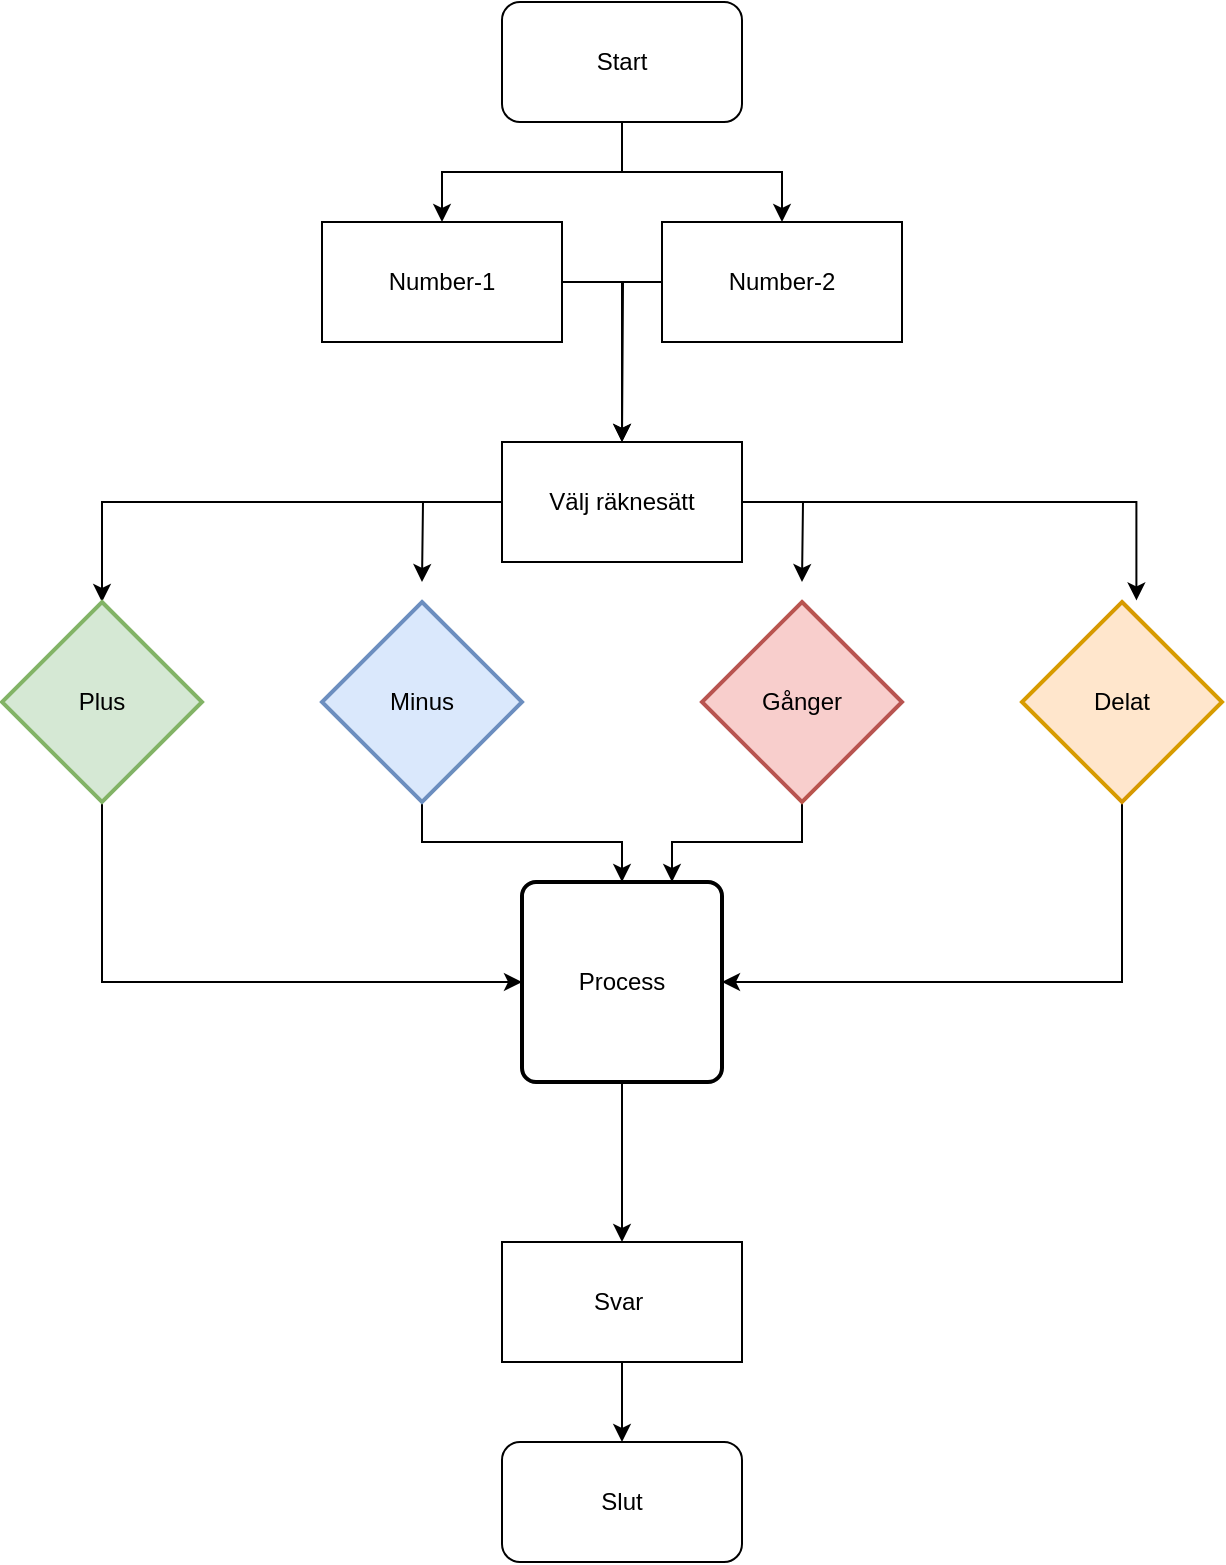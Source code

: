 <mxfile version="21.7.5" type="google">
  <diagram name="Sida-1" id="rnBqIGrtlZa6m03sdyxq">
    <mxGraphModel grid="1" page="1" gridSize="10" guides="1" tooltips="1" connect="1" arrows="1" fold="1" pageScale="1" pageWidth="827" pageHeight="1169" math="0" shadow="0">
      <root>
        <mxCell id="0" />
        <mxCell id="1" parent="0" />
        <mxCell id="eKW9c_a5zmDSxQZKaiov-18" style="edgeStyle=orthogonalEdgeStyle;rounded=0;orthogonalLoop=1;jettySize=auto;html=1;entryX=0.5;entryY=0;entryDx=0;entryDy=0;" edge="1" parent="1" source="eKW9c_a5zmDSxQZKaiov-1" target="eKW9c_a5zmDSxQZKaiov-16">
          <mxGeometry relative="1" as="geometry" />
        </mxCell>
        <mxCell id="eKW9c_a5zmDSxQZKaiov-19" style="edgeStyle=orthogonalEdgeStyle;rounded=0;orthogonalLoop=1;jettySize=auto;html=1;entryX=0.5;entryY=0;entryDx=0;entryDy=0;" edge="1" parent="1" source="eKW9c_a5zmDSxQZKaiov-1" target="eKW9c_a5zmDSxQZKaiov-17">
          <mxGeometry relative="1" as="geometry" />
        </mxCell>
        <mxCell id="eKW9c_a5zmDSxQZKaiov-1" value="Start" style="rounded=1;whiteSpace=wrap;html=1;" vertex="1" parent="1">
          <mxGeometry x="300" y="70" width="120" height="60" as="geometry" />
        </mxCell>
        <mxCell id="eKW9c_a5zmDSxQZKaiov-2" value="Slut" style="rounded=1;whiteSpace=wrap;html=1;" vertex="1" parent="1">
          <mxGeometry x="300" y="790" width="120" height="60" as="geometry" />
        </mxCell>
        <mxCell id="eKW9c_a5zmDSxQZKaiov-21" style="edgeStyle=orthogonalEdgeStyle;rounded=0;orthogonalLoop=1;jettySize=auto;html=1;" edge="1" parent="1" source="eKW9c_a5zmDSxQZKaiov-16">
          <mxGeometry relative="1" as="geometry">
            <mxPoint x="360" y="290" as="targetPoint" />
          </mxGeometry>
        </mxCell>
        <mxCell id="eKW9c_a5zmDSxQZKaiov-16" value="Number-1" style="rounded=0;whiteSpace=wrap;html=1;" vertex="1" parent="1">
          <mxGeometry x="210" y="180" width="120" height="60" as="geometry" />
        </mxCell>
        <mxCell id="eKW9c_a5zmDSxQZKaiov-22" style="edgeStyle=orthogonalEdgeStyle;rounded=0;orthogonalLoop=1;jettySize=auto;html=1;" edge="1" parent="1" source="eKW9c_a5zmDSxQZKaiov-17">
          <mxGeometry relative="1" as="geometry">
            <mxPoint x="360" y="290" as="targetPoint" />
          </mxGeometry>
        </mxCell>
        <mxCell id="eKW9c_a5zmDSxQZKaiov-17" value="Number-2" style="rounded=0;whiteSpace=wrap;html=1;" vertex="1" parent="1">
          <mxGeometry x="380" y="180" width="120" height="60" as="geometry" />
        </mxCell>
        <mxCell id="eKW9c_a5zmDSxQZKaiov-48" value="" style="edgeStyle=orthogonalEdgeStyle;rounded=0;orthogonalLoop=1;jettySize=auto;html=1;" edge="1" parent="1" source="eKW9c_a5zmDSxQZKaiov-46" target="eKW9c_a5zmDSxQZKaiov-2">
          <mxGeometry relative="1" as="geometry" />
        </mxCell>
        <mxCell id="eKW9c_a5zmDSxQZKaiov-46" value="Svar&amp;nbsp;" style="rounded=0;whiteSpace=wrap;html=1;" vertex="1" parent="1">
          <mxGeometry x="300" y="690" width="120" height="60" as="geometry" />
        </mxCell>
        <mxCell id="eKW9c_a5zmDSxQZKaiov-55" style="edgeStyle=orthogonalEdgeStyle;rounded=0;orthogonalLoop=1;jettySize=auto;html=1;entryX=0.5;entryY=0;entryDx=0;entryDy=0;entryPerimeter=0;" edge="1" parent="1" source="eKW9c_a5zmDSxQZKaiov-50" target="eKW9c_a5zmDSxQZKaiov-51">
          <mxGeometry relative="1" as="geometry" />
        </mxCell>
        <mxCell id="eKW9c_a5zmDSxQZKaiov-56" style="edgeStyle=orthogonalEdgeStyle;rounded=0;orthogonalLoop=1;jettySize=auto;html=1;" edge="1" parent="1" source="eKW9c_a5zmDSxQZKaiov-50">
          <mxGeometry relative="1" as="geometry">
            <mxPoint x="260" y="360" as="targetPoint" />
          </mxGeometry>
        </mxCell>
        <mxCell id="eKW9c_a5zmDSxQZKaiov-57" style="edgeStyle=orthogonalEdgeStyle;rounded=0;orthogonalLoop=1;jettySize=auto;html=1;" edge="1" parent="1" source="eKW9c_a5zmDSxQZKaiov-50">
          <mxGeometry relative="1" as="geometry">
            <mxPoint x="450" y="360" as="targetPoint" />
          </mxGeometry>
        </mxCell>
        <mxCell id="eKW9c_a5zmDSxQZKaiov-58" style="edgeStyle=orthogonalEdgeStyle;rounded=0;orthogonalLoop=1;jettySize=auto;html=1;entryX=0.572;entryY=-0.008;entryDx=0;entryDy=0;entryPerimeter=0;" edge="1" parent="1" source="eKW9c_a5zmDSxQZKaiov-50" target="eKW9c_a5zmDSxQZKaiov-54">
          <mxGeometry relative="1" as="geometry" />
        </mxCell>
        <mxCell id="eKW9c_a5zmDSxQZKaiov-50" value="Välj räknesätt" style="rounded=0;whiteSpace=wrap;html=1;" vertex="1" parent="1">
          <mxGeometry x="300" y="290" width="120" height="60" as="geometry" />
        </mxCell>
        <mxCell id="eKW9c_a5zmDSxQZKaiov-60" style="edgeStyle=orthogonalEdgeStyle;rounded=0;orthogonalLoop=1;jettySize=auto;html=1;entryX=0;entryY=0.5;entryDx=0;entryDy=0;" edge="1" parent="1" source="eKW9c_a5zmDSxQZKaiov-51" target="eKW9c_a5zmDSxQZKaiov-59">
          <mxGeometry relative="1" as="geometry">
            <Array as="points">
              <mxPoint x="100" y="560" />
            </Array>
          </mxGeometry>
        </mxCell>
        <mxCell id="eKW9c_a5zmDSxQZKaiov-51" value="Plus" style="strokeWidth=2;html=1;shape=mxgraph.flowchart.decision;whiteSpace=wrap;fillColor=#d5e8d4;strokeColor=#82b366;" vertex="1" parent="1">
          <mxGeometry x="50" y="370" width="100" height="100" as="geometry" />
        </mxCell>
        <mxCell id="eKW9c_a5zmDSxQZKaiov-63" style="edgeStyle=orthogonalEdgeStyle;rounded=0;orthogonalLoop=1;jettySize=auto;html=1;entryX=0.5;entryY=0;entryDx=0;entryDy=0;" edge="1" parent="1" source="eKW9c_a5zmDSxQZKaiov-52" target="eKW9c_a5zmDSxQZKaiov-59">
          <mxGeometry relative="1" as="geometry" />
        </mxCell>
        <mxCell id="eKW9c_a5zmDSxQZKaiov-52" value="Minus" style="strokeWidth=2;html=1;shape=mxgraph.flowchart.decision;whiteSpace=wrap;fillColor=#dae8fc;strokeColor=#6c8ebf;" vertex="1" parent="1">
          <mxGeometry x="210" y="370" width="100" height="100" as="geometry" />
        </mxCell>
        <mxCell id="eKW9c_a5zmDSxQZKaiov-64" style="edgeStyle=orthogonalEdgeStyle;rounded=0;orthogonalLoop=1;jettySize=auto;html=1;entryX=0.75;entryY=0;entryDx=0;entryDy=0;" edge="1" parent="1" source="eKW9c_a5zmDSxQZKaiov-53" target="eKW9c_a5zmDSxQZKaiov-59">
          <mxGeometry relative="1" as="geometry" />
        </mxCell>
        <mxCell id="eKW9c_a5zmDSxQZKaiov-53" value="Gånger" style="strokeWidth=2;html=1;shape=mxgraph.flowchart.decision;whiteSpace=wrap;fillColor=#f8cecc;strokeColor=#b85450;" vertex="1" parent="1">
          <mxGeometry x="400" y="370" width="100" height="100" as="geometry" />
        </mxCell>
        <mxCell id="eKW9c_a5zmDSxQZKaiov-62" style="edgeStyle=orthogonalEdgeStyle;rounded=0;orthogonalLoop=1;jettySize=auto;html=1;entryX=1;entryY=0.5;entryDx=0;entryDy=0;" edge="1" parent="1" source="eKW9c_a5zmDSxQZKaiov-54" target="eKW9c_a5zmDSxQZKaiov-59">
          <mxGeometry relative="1" as="geometry">
            <Array as="points">
              <mxPoint x="610" y="560" />
            </Array>
          </mxGeometry>
        </mxCell>
        <mxCell id="eKW9c_a5zmDSxQZKaiov-54" value="Delat" style="strokeWidth=2;html=1;shape=mxgraph.flowchart.decision;whiteSpace=wrap;fillColor=#ffe6cc;strokeColor=#d79b00;" vertex="1" parent="1">
          <mxGeometry x="560" y="370" width="100" height="100" as="geometry" />
        </mxCell>
        <mxCell id="eKW9c_a5zmDSxQZKaiov-65" style="edgeStyle=orthogonalEdgeStyle;rounded=0;orthogonalLoop=1;jettySize=auto;html=1;entryX=0.5;entryY=0;entryDx=0;entryDy=0;" edge="1" parent="1" source="eKW9c_a5zmDSxQZKaiov-59" target="eKW9c_a5zmDSxQZKaiov-46">
          <mxGeometry relative="1" as="geometry" />
        </mxCell>
        <mxCell id="eKW9c_a5zmDSxQZKaiov-59" value="Process" style="rounded=1;whiteSpace=wrap;html=1;absoluteArcSize=1;arcSize=14;strokeWidth=2;" vertex="1" parent="1">
          <mxGeometry x="310" y="510" width="100" height="100" as="geometry" />
        </mxCell>
      </root>
    </mxGraphModel>
  </diagram>
</mxfile>
